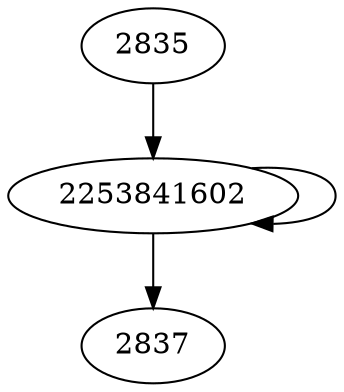 digraph  {
2253841602;
2835;
2837;
2253841602 -> 2253841602;
2253841602 -> 2837;
2835 -> 2253841602;
}
